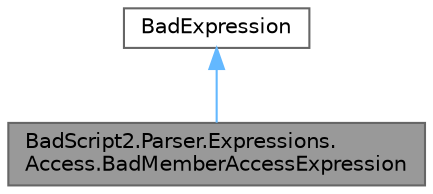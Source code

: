 digraph "BadScript2.Parser.Expressions.Access.BadMemberAccessExpression"
{
 // LATEX_PDF_SIZE
  bgcolor="transparent";
  edge [fontname=Helvetica,fontsize=10,labelfontname=Helvetica,labelfontsize=10];
  node [fontname=Helvetica,fontsize=10,shape=box,height=0.2,width=0.4];
  Node1 [id="Node000001",label="BadScript2.Parser.Expressions.\lAccess.BadMemberAccessExpression",height=0.2,width=0.4,color="gray40", fillcolor="grey60", style="filled", fontcolor="black",tooltip="Implements the Member Access to set or get properties from an object. <Left>.<Right>"];
  Node2 -> Node1 [id="edge1_Node000001_Node000002",dir="back",color="steelblue1",style="solid",tooltip=" "];
  Node2 [id="Node000002",label="BadExpression",height=0.2,width=0.4,color="gray40", fillcolor="white", style="filled",URL="$class_bad_script2_1_1_parser_1_1_expressions_1_1_bad_expression.html",tooltip="Base Implementation for all Expressions used inside the Script."];
}
